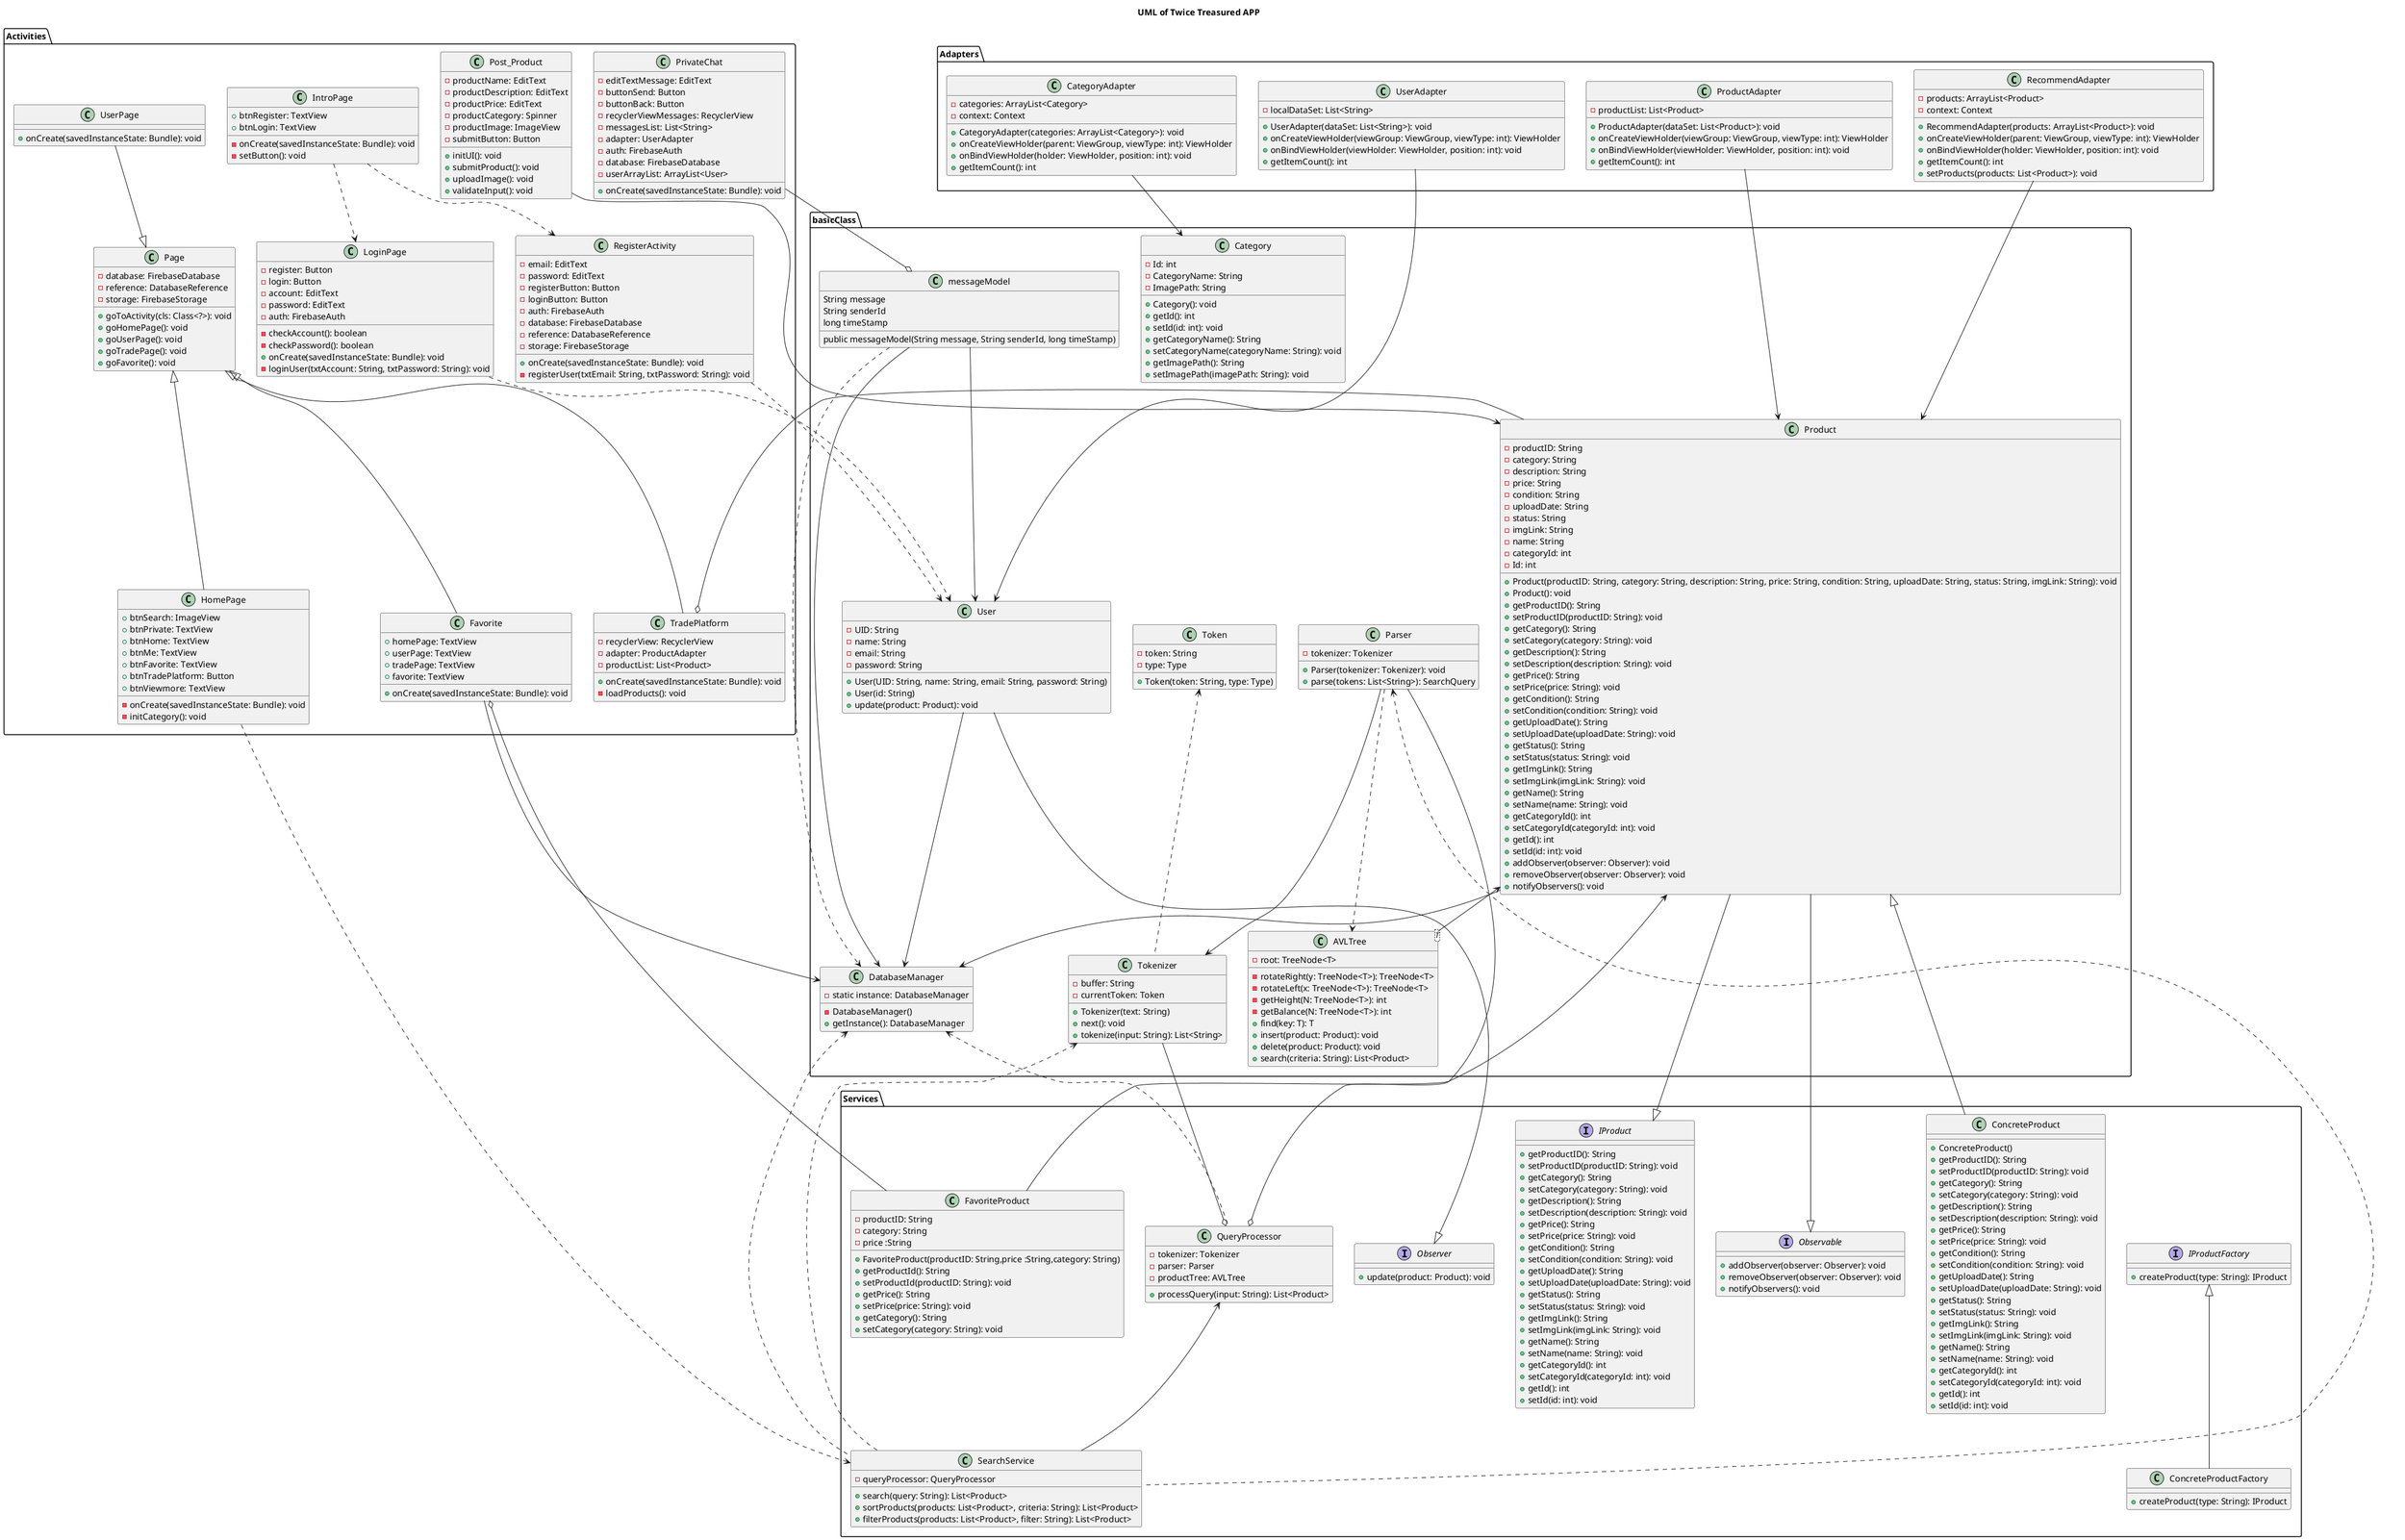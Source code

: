 @startuml

title
**UML of Twice Treasured APP**
end title

package Services{
interface IProductFactory
class ConcreteProductFactory
class ConcreteProduct
interface IProduct
interface Observable
interface Observer
class QueryProcessor
class SearchService
class FavoriteProduct
}

package Activities{
class Favorite
class Page
class HomePage
class IntroPage
class  LoginPage
class Post_Product
class  PrivateChat
class  RegisterActivity
class  TradePlatform
class   UserPage
}

package Adapters{
class CategoryAdapter
class ProductAdapter
class UserAdapter
class RecommendAdapter
}

package basicClass {
class Category
class messageModel
class Parser
class Product
class Token
class Tokenizer
class AVLTree
class User
class DatabaseManager
}

CategoryAdapter --> Category
ProductAdapter --> Product
UserAdapter --> User
RecommendAdapter --> Product


Page  <|--  HomePage
Page  <|--   Favorite
UserPage --|> Page
Page <|--  TradePlatform

IntroPage ..> RegisterActivity
IntroPage ..> LoginPage
TradePlatform o-- Product
Post_Product --> Product
PrivateChat --o messageModel
RegisterActivity ..> User
LoginPage ..> User
HomePage ..> SearchService


messageModel --> User
messageModel  ..> DatabaseManager
Parser <.. SearchService
Parser --> Tokenizer
Parser ..> AVLTree
Parser --o QueryProcessor
Product <-- AVLTree
Product --|> IProduct
Product --|> Observable
Product -->DatabaseManager
Token <.. Tokenizer
Tokenizer <..  SearchService
Tokenizer --o QueryProcessor
User --|> Observer
User -->  DatabaseManager
DatabaseManager <..  QueryProcessor
DatabaseManager <.. SearchService
DatabaseManager <-- Favorite
DatabaseManager <-- messageModel

IProductFactory <|-- ConcreteProductFactory
Favorite o-- FavoriteProduct
QueryProcessor  <-- SearchService
Product <|-- ConcreteProduct


Product <-- FavoriteProduct

package Activities{
class Favorite {
    + homePage: TextView
    + userPage: TextView
    + tradePage: TextView
    + favorite: TextView

    + onCreate(savedInstanceState: Bundle): void
}

class HomePage {
    + btnSearch: ImageView
    + btnPrivate: TextView
    + btnHome: TextView
    + btnMe: TextView
    + btnFavorite: TextView
    + btnTradePlatform: Button
    + btnViewmore: TextView

    - onCreate(savedInstanceState: Bundle): void
    - initCategory(): void
}

class IntroPage {
    + btnRegister: TextView
    + btnLogin: TextView

    - onCreate(savedInstanceState: Bundle): void
    - setButton(): void
}


class LoginPage {
    - register: Button
    - login: Button
    - account: EditText
    - password: EditText
    - auth: FirebaseAuth

    - checkAccount(): boolean
    - checkPassword(): boolean
    + onCreate(savedInstanceState: Bundle): void
    - loginUser(txtAccount: String, txtPassword: String): void
}

class Page {
    - database: FirebaseDatabase
    - reference: DatabaseReference
    - storage: FirebaseStorage

    + goToActivity(cls: Class<?>): void
    + goHomePage(): void
    + goUserPage(): void
    + goTradePage(): void
    + goFavorite(): void
}

class Post_Product {
    - productName: EditText
    - productDescription: EditText
    - productPrice: EditText
    - productCategory: Spinner
    - productImage: ImageView
    - submitButton: Button

    + initUI(): void
    + submitProduct(): void
    + uploadImage(): void
    + validateInput(): void
}

class PrivateChat {
    - editTextMessage: EditText
    - buttonSend: Button
    - buttonBack: Button
    - recyclerViewMessages: RecyclerView
    - messagesList: List<String>
    - adapter: UserAdapter
    - auth: FirebaseAuth
    - database: FirebaseDatabase
    - userArrayList: ArrayList<User>

    + onCreate(savedInstanceState: Bundle): void
}

class RegisterActivity {
    - email: EditText
    - password: EditText
    - registerButton: Button
    - loginButton: Button
    - auth: FirebaseAuth
    - database: FirebaseDatabase
    - reference: DatabaseReference
    - storage: FirebaseStorage

    + onCreate(savedInstanceState: Bundle): void
    - registerUser(txtEmail: String, txtPassword: String): void
}

class Post_Product {
}

class TradePlatform {
    - recyclerView: RecyclerView
    - adapter: ProductAdapter
    - productList: List<Product>

    + onCreate(savedInstanceState: Bundle): void
    - loadProducts(): void
}

class UserPage {
    + onCreate(savedInstanceState: Bundle): void
}

}


package Adapters{
class CategoryAdapter {
    - categories: ArrayList<Category>
    - context: Context

    + CategoryAdapter(categories: ArrayList<Category>): void
    + onCreateViewHolder(parent: ViewGroup, viewType: int): ViewHolder
    + onBindViewHolder(holder: ViewHolder, position: int): void
    + getItemCount(): int
}

class ProductAdapter {
    - productList: List<Product>

    + ProductAdapter(dataSet: List<Product>): void
    + onCreateViewHolder(viewGroup: ViewGroup, viewType: int): ViewHolder
    + onBindViewHolder(viewHolder: ViewHolder, position: int): void
    + getItemCount(): int
}

class UserAdapter {
    - localDataSet: List<String>

    + UserAdapter(dataSet: List<String>): void
    + onCreateViewHolder(viewGroup: ViewGroup, viewType: int): ViewHolder
    + onBindViewHolder(viewHolder: ViewHolder, position: int): void
    + getItemCount(): int
}

class RecommendAdapter {
    - products: ArrayList<Product>
    - context: Context

    + RecommendAdapter(products: ArrayList<Product>): void
    + onCreateViewHolder(parent: ViewGroup, viewType: int): ViewHolder
    + onBindViewHolder(holder: ViewHolder, position: int): void
    + getItemCount(): int
    + setProducts(products: List<Product>): void
}
}


package basicClass {
class Category {
    - Id: int
    - CategoryName: String
    - ImagePath: String

    + Category(): void
    + getId(): int
    + setId(id: int): void
    + getCategoryName(): String
    + setCategoryName(categoryName: String): void
    + getImagePath(): String
    + setImagePath(imagePath: String): void
}

class messageModel {
    String message
    String senderId
    long timeStamp

    public messageModel(String message, String senderId, long timeStamp)
}


class Parser {
    - tokenizer: Tokenizer

    + Parser(tokenizer: Tokenizer): void
    + parse(tokens: List<String>): SearchQuery
}

class Product {
    - productID: String
    - category: String
    - description: String
    - price: String
    - condition: String
    - uploadDate: String
    - status: String
    - imgLink: String
    - name: String
    - categoryId: int
    - Id: int

    + Product(productID: String, category: String, description: String, price: String, condition: String, uploadDate: String, status: String, imgLink: String): void
    + Product(): void
    + getProductID(): String
    + setProductID(productID: String): void
    + getCategory(): String
    + setCategory(category: String): void
    + getDescription(): String
    + setDescription(description: String): void
    + getPrice(): String
    + setPrice(price: String): void
    + getCondition(): String
    + setCondition(condition: String): void
    + getUploadDate(): String
    + setUploadDate(uploadDate: String): void
    + getStatus(): String
    + setStatus(status: String): void
    + getImgLink(): String
    + setImgLink(imgLink: String): void
    + getName(): String
    + setName(name: String): void
    + getCategoryId(): int
    + setCategoryId(categoryId: int): void
    + getId(): int
    + setId(id: int): void
    + addObserver(observer: Observer): void
    + removeObserver(observer: Observer): void
    + notifyObservers(): void
}

class Token {
    - token: String
    - type: Type

    + Token(token: String, type: Type)
}

class Tokenizer {
    - buffer: String
    - currentToken: Token

    + Tokenizer(text: String)
    + next(): void
    + tokenize(input: String): List<String>
}

class AVLTree<T> {
    - root: TreeNode<T>

    - rotateRight(y: TreeNode<T>): TreeNode<T>
    - rotateLeft(x: TreeNode<T>): TreeNode<T>
    - getHeight(N: TreeNode<T>): int
    - getBalance(N: TreeNode<T>): int
    + find(key: T): T
    + insert(product: Product): void
    + delete(product: Product): void
    + search(criteria: String): List<Product>
}

class User {
    - UID: String
    - name: String
    - email: String
    - password: String

    + User(UID: String, name: String, email: String, password: String)
    + User(id: String)
    + update(product: Product): void
}


class DatabaseManager {
    - static instance: DatabaseManager
    - DatabaseManager()
    + getInstance(): DatabaseManager
}


}


package Services{

interface IProduct {
    + getProductID(): String
    + setProductID(productID: String): void
    + getCategory(): String
    + setCategory(category: String): void
    + getDescription(): String
    + setDescription(description: String): void
    + getPrice(): String
    + setPrice(price: String): void
    + getCondition(): String
    + setCondition(condition: String): void
    + getUploadDate(): String
    + setUploadDate(uploadDate: String): void
    + getStatus(): String
    + setStatus(status: String): void
    + getImgLink(): String
    + setImgLink(imgLink: String): void
    + getName(): String
    + setName(name: String): void
    + getCategoryId(): int
    + setCategoryId(categoryId: int): void
    + getId(): int
    + setId(id: int): void
}

class ConcreteProduct {
    + ConcreteProduct()
    + getProductID(): String
    + setProductID(productID: String): void
    + getCategory(): String
    + setCategory(category: String): void
    + getDescription(): String
    + setDescription(description: String): void
    + getPrice(): String
    + setPrice(price: String): void
    + getCondition(): String
    + setCondition(condition: String): void
    + getUploadDate(): String
    + setUploadDate(uploadDate: String): void
    + getStatus(): String
    + setStatus(status: String): void
    + getImgLink(): String
    + setImgLink(imgLink: String): void
    + getName(): String
    + setName(name: String): void
    + getCategoryId(): int
    + setCategoryId(categoryId: int): void
    + getId(): int
    + setId(id: int): void
}

interface IProductFactory {
    + createProduct(type: String): IProduct
}

class ConcreteProductFactory {
    + createProduct(type: String): IProduct
}

interface Observable {
    + addObserver(observer: Observer): void
    + removeObserver(observer: Observer): void
    + notifyObservers(): void
}

interface Observer {
    + update(product: Product): void
}

class QueryProcessor {
    - tokenizer: Tokenizer
    - parser: Parser
    - productTree: AVLTree

    + processQuery(input: String): List<Product>
}

class SearchService {
    - queryProcessor: QueryProcessor

    + search(query: String): List<Product>
    + sortProducts(products: List<Product>, criteria: String): List<Product>
    + filterProducts(products: List<Product>, filter: String): List<Product>
}

class FavoriteProduct {
    - productID: String
    - category: String
    - price :String

    + FavoriteProduct(productID: String,price :String,category: String)
    + getProductId(): String
    + setProductId(productID: String): void
    + getPrice(): String
    + setPrice(price: String): void
    + getCategory(): String
    + setCategory(category: String): void
}

}





@enduml